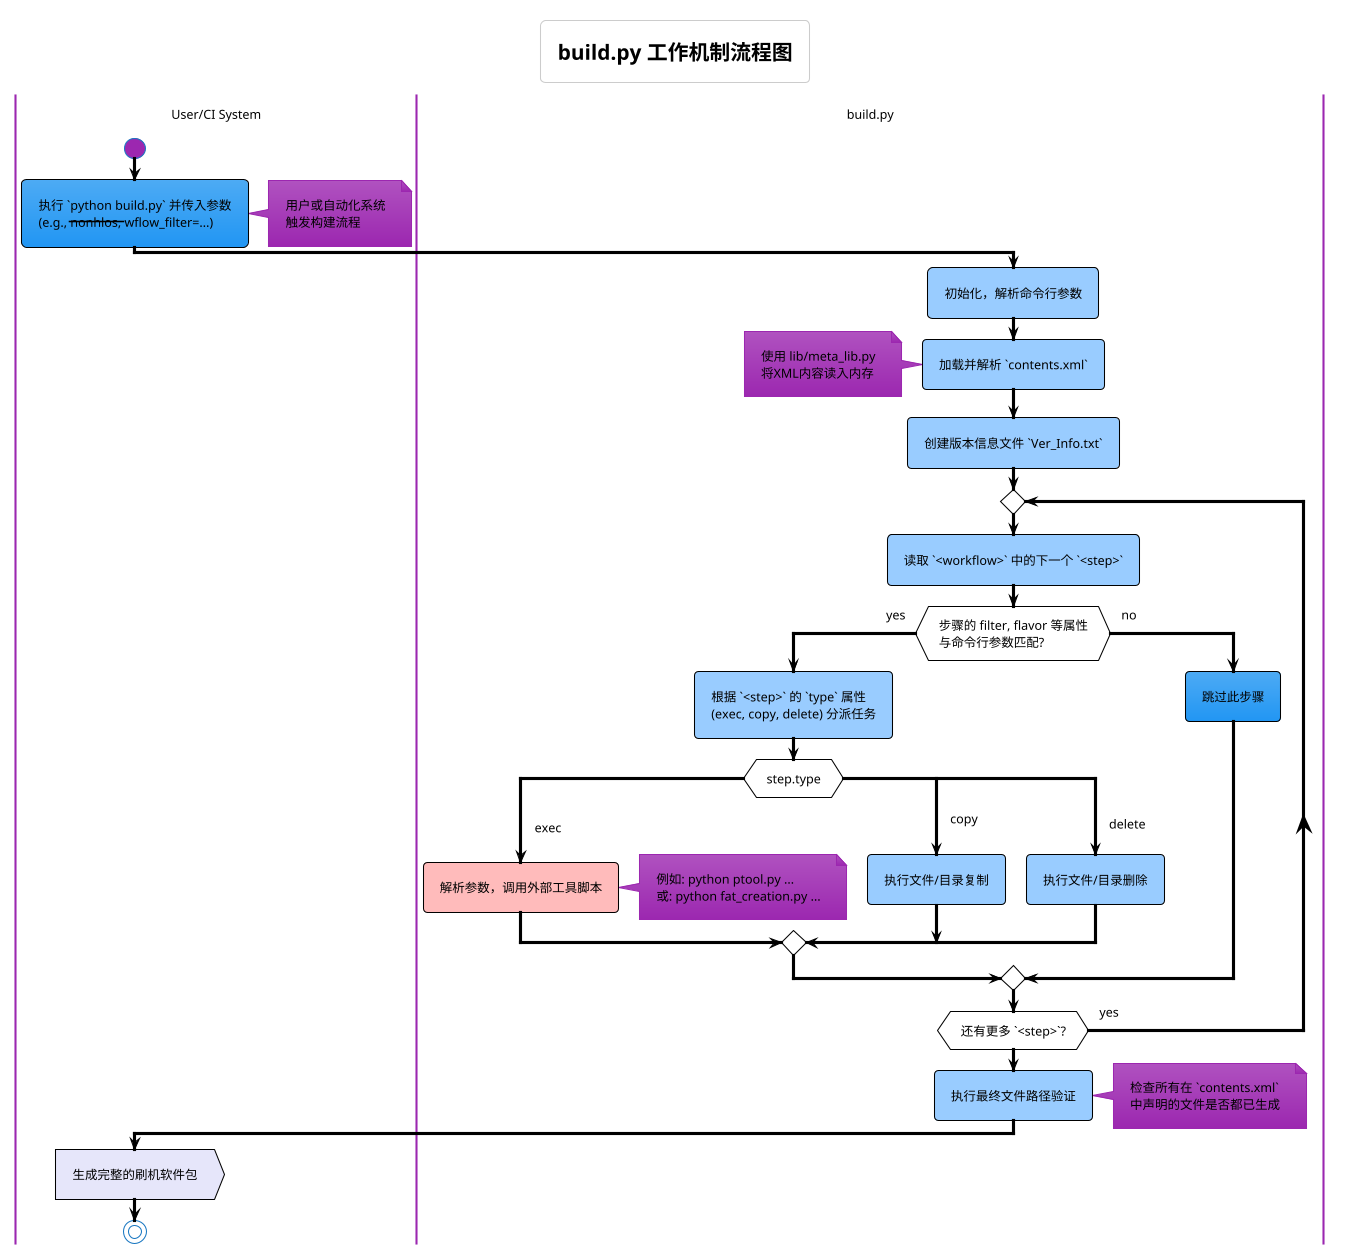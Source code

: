 @startuml
' 设置Material风格，黑色字体
!theme materia
skinparam defaultFontName "sans-serif"
skinparam defaultFontColor #000000
skinparam shadowing false

skinparam activity {
  ArrowColor Black
  BorderColor Black
  BackgroundColor<<USER>> #FFDD99
  BackgroundColor<<SCRIPT>> #99CCFF
  BackgroundColor<<CONFIG>> #CCFFCC
  BackgroundColor<<TOOL>> #FFBBBB
  BackgroundColor<<OUTPUT>> #E6E6FA
}

title build.py 工作机制流程图

|User/CI System|
start
:执行 `python build.py` 并传入参数
(e.g., --nonhlos, --wflow_filter=...);
note right
  用户或自动化系统
  触发构建流程
end note

|build.py|
:初始化，解析命令行参数; <<SCRIPT>>

:加载并解析 `contents.xml`; <<SCRIPT>>
note left
  使用 lib/meta_lib.py
  将XML内容读入内存
end note

:创建版本信息文件 `Ver_Info.txt`; <<SCRIPT>>

repeat
  :读取 `<workflow>` 中的下一个 `<step>`; <<SCRIPT>>

  if (步骤的 filter, flavor 等属性\n与命令行参数匹配?) then (yes)
    :根据 `<step>` 的 `type` 属性\n(exec, copy, delete) 分派任务; <<SCRIPT>>

    switch (step.type)
    case ( exec )
      :解析参数，调用外部工具脚本; <<TOOL>>
      note right
        例如: python ptool.py ...
        或: python fat_creation.py ...
      end note
    case ( copy )
      :执行文件/目录复制; <<SCRIPT>>
    case ( delete )
      :执行文件/目录删除; <<SCRIPT>>
    endswitch
  else (no)
    :跳过此步骤;
  endif
repeat while (还有更多 `<step>`?) is (yes)

:执行最终文件路径验证; <<SCRIPT>>
note right
  检查所有在 `contents.xml`
  中声明的文件是否都已生成
end note

|User/CI System|
:生成完整的刷机软件包; <<OUTPUT>>
stop
@enduml
